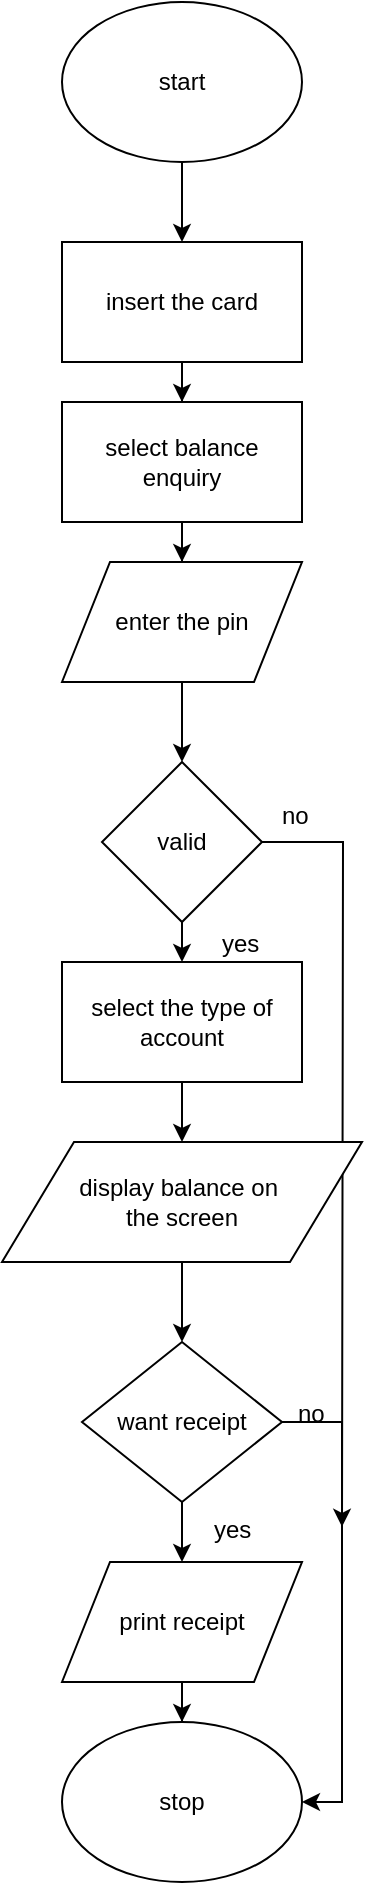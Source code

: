 <mxfile version="12.1.3" type="device" pages="1"><diagram id="_j0dfWXP8miGqVbMfHKq" name="Page-1"><mxGraphModel dx="1024" dy="588" grid="1" gridSize="10" guides="1" tooltips="1" connect="1" arrows="1" fold="1" page="1" pageScale="1" pageWidth="827" pageHeight="1169" math="0" shadow="0"><root><mxCell id="0"/><mxCell id="1" parent="0"/><mxCell id="ZDawhTejd2EbBybJEJpi-13" style="edgeStyle=orthogonalEdgeStyle;rounded=0;orthogonalLoop=1;jettySize=auto;html=1;exitX=0.5;exitY=1;exitDx=0;exitDy=0;entryX=0.5;entryY=0;entryDx=0;entryDy=0;" edge="1" parent="1" source="ZDawhTejd2EbBybJEJpi-1" target="ZDawhTejd2EbBybJEJpi-2"><mxGeometry relative="1" as="geometry"/></mxCell><mxCell id="ZDawhTejd2EbBybJEJpi-1" value="start" style="ellipse;whiteSpace=wrap;html=1;" vertex="1" parent="1"><mxGeometry x="330" y="20" width="120" height="80" as="geometry"/></mxCell><mxCell id="ZDawhTejd2EbBybJEJpi-14" style="edgeStyle=orthogonalEdgeStyle;rounded=0;orthogonalLoop=1;jettySize=auto;html=1;exitX=0.5;exitY=1;exitDx=0;exitDy=0;" edge="1" parent="1" source="ZDawhTejd2EbBybJEJpi-2" target="ZDawhTejd2EbBybJEJpi-3"><mxGeometry relative="1" as="geometry"/></mxCell><mxCell id="ZDawhTejd2EbBybJEJpi-2" value="insert the card" style="rounded=0;whiteSpace=wrap;html=1;" vertex="1" parent="1"><mxGeometry x="330" y="140" width="120" height="60" as="geometry"/></mxCell><mxCell id="ZDawhTejd2EbBybJEJpi-15" style="edgeStyle=orthogonalEdgeStyle;rounded=0;orthogonalLoop=1;jettySize=auto;html=1;exitX=0.5;exitY=1;exitDx=0;exitDy=0;" edge="1" parent="1" source="ZDawhTejd2EbBybJEJpi-3" target="ZDawhTejd2EbBybJEJpi-6"><mxGeometry relative="1" as="geometry"/></mxCell><mxCell id="ZDawhTejd2EbBybJEJpi-3" value="select balance enquiry" style="rounded=0;whiteSpace=wrap;html=1;" vertex="1" parent="1"><mxGeometry x="330" y="220" width="120" height="60" as="geometry"/></mxCell><mxCell id="ZDawhTejd2EbBybJEJpi-16" style="edgeStyle=orthogonalEdgeStyle;rounded=0;orthogonalLoop=1;jettySize=auto;html=1;exitX=0.5;exitY=1;exitDx=0;exitDy=0;entryX=0.5;entryY=0;entryDx=0;entryDy=0;" edge="1" parent="1" source="ZDawhTejd2EbBybJEJpi-6" target="ZDawhTejd2EbBybJEJpi-7"><mxGeometry relative="1" as="geometry"/></mxCell><mxCell id="ZDawhTejd2EbBybJEJpi-6" value="enter the pin" style="shape=parallelogram;perimeter=parallelogramPerimeter;whiteSpace=wrap;html=1;" vertex="1" parent="1"><mxGeometry x="330" y="300" width="120" height="60" as="geometry"/></mxCell><mxCell id="ZDawhTejd2EbBybJEJpi-17" style="edgeStyle=orthogonalEdgeStyle;rounded=0;orthogonalLoop=1;jettySize=auto;html=1;exitX=0.5;exitY=1;exitDx=0;exitDy=0;entryX=0.5;entryY=0;entryDx=0;entryDy=0;" edge="1" parent="1" source="ZDawhTejd2EbBybJEJpi-7" target="ZDawhTejd2EbBybJEJpi-8"><mxGeometry relative="1" as="geometry"/></mxCell><mxCell id="ZDawhTejd2EbBybJEJpi-27" style="edgeStyle=orthogonalEdgeStyle;rounded=0;orthogonalLoop=1;jettySize=auto;html=1;exitX=1;exitY=0.5;exitDx=0;exitDy=0;" edge="1" parent="1" source="ZDawhTejd2EbBybJEJpi-7"><mxGeometry relative="1" as="geometry"><mxPoint x="470" y="782.4" as="targetPoint"/></mxGeometry></mxCell><mxCell id="ZDawhTejd2EbBybJEJpi-7" value="valid" style="rhombus;whiteSpace=wrap;html=1;" vertex="1" parent="1"><mxGeometry x="350" y="400" width="80" height="80" as="geometry"/></mxCell><mxCell id="ZDawhTejd2EbBybJEJpi-19" style="edgeStyle=orthogonalEdgeStyle;rounded=0;orthogonalLoop=1;jettySize=auto;html=1;exitX=0.5;exitY=1;exitDx=0;exitDy=0;" edge="1" parent="1" source="ZDawhTejd2EbBybJEJpi-8" target="ZDawhTejd2EbBybJEJpi-9"><mxGeometry relative="1" as="geometry"/></mxCell><mxCell id="ZDawhTejd2EbBybJEJpi-8" value="select the type of account" style="rounded=0;whiteSpace=wrap;html=1;" vertex="1" parent="1"><mxGeometry x="330" y="500" width="120" height="60" as="geometry"/></mxCell><mxCell id="ZDawhTejd2EbBybJEJpi-20" style="edgeStyle=orthogonalEdgeStyle;rounded=0;orthogonalLoop=1;jettySize=auto;html=1;exitX=0.5;exitY=1;exitDx=0;exitDy=0;" edge="1" parent="1" source="ZDawhTejd2EbBybJEJpi-9" target="ZDawhTejd2EbBybJEJpi-10"><mxGeometry relative="1" as="geometry"/></mxCell><mxCell id="ZDawhTejd2EbBybJEJpi-9" value="display balance on&amp;nbsp;&lt;br&gt;the screen" style="shape=parallelogram;perimeter=parallelogramPerimeter;whiteSpace=wrap;html=1;" vertex="1" parent="1"><mxGeometry x="300" y="590" width="180" height="60" as="geometry"/></mxCell><mxCell id="ZDawhTejd2EbBybJEJpi-21" style="edgeStyle=orthogonalEdgeStyle;rounded=0;orthogonalLoop=1;jettySize=auto;html=1;exitX=0.5;exitY=1;exitDx=0;exitDy=0;entryX=0.5;entryY=0;entryDx=0;entryDy=0;" edge="1" parent="1" source="ZDawhTejd2EbBybJEJpi-10" target="ZDawhTejd2EbBybJEJpi-11"><mxGeometry relative="1" as="geometry"/></mxCell><mxCell id="ZDawhTejd2EbBybJEJpi-24" style="edgeStyle=orthogonalEdgeStyle;rounded=0;orthogonalLoop=1;jettySize=auto;html=1;exitX=1;exitY=0.5;exitDx=0;exitDy=0;entryX=1;entryY=0.5;entryDx=0;entryDy=0;" edge="1" parent="1" source="ZDawhTejd2EbBybJEJpi-10" target="ZDawhTejd2EbBybJEJpi-12"><mxGeometry relative="1" as="geometry"/></mxCell><mxCell id="ZDawhTejd2EbBybJEJpi-10" value="want receipt" style="rhombus;whiteSpace=wrap;html=1;" vertex="1" parent="1"><mxGeometry x="340" y="690" width="100" height="80" as="geometry"/></mxCell><mxCell id="ZDawhTejd2EbBybJEJpi-22" style="edgeStyle=orthogonalEdgeStyle;rounded=0;orthogonalLoop=1;jettySize=auto;html=1;exitX=0.5;exitY=1;exitDx=0;exitDy=0;" edge="1" parent="1" source="ZDawhTejd2EbBybJEJpi-11" target="ZDawhTejd2EbBybJEJpi-12"><mxGeometry relative="1" as="geometry"/></mxCell><mxCell id="ZDawhTejd2EbBybJEJpi-11" value="print receipt" style="shape=parallelogram;perimeter=parallelogramPerimeter;whiteSpace=wrap;html=1;" vertex="1" parent="1"><mxGeometry x="330" y="800" width="120" height="60" as="geometry"/></mxCell><mxCell id="ZDawhTejd2EbBybJEJpi-12" value="stop" style="ellipse;whiteSpace=wrap;html=1;" vertex="1" parent="1"><mxGeometry x="330" y="880" width="120" height="80" as="geometry"/></mxCell><mxCell id="ZDawhTejd2EbBybJEJpi-18" value="yes" style="text;html=1;resizable=0;points=[];autosize=1;align=left;verticalAlign=top;spacingTop=-4;" vertex="1" parent="1"><mxGeometry x="408" y="481" width="30" height="20" as="geometry"/></mxCell><mxCell id="ZDawhTejd2EbBybJEJpi-23" value="yes" style="text;html=1;resizable=0;points=[];autosize=1;align=left;verticalAlign=top;spacingTop=-4;" vertex="1" parent="1"><mxGeometry x="404" y="774" width="30" height="20" as="geometry"/></mxCell><mxCell id="ZDawhTejd2EbBybJEJpi-25" value="no" style="text;html=1;resizable=0;points=[];autosize=1;align=left;verticalAlign=top;spacingTop=-4;" vertex="1" parent="1"><mxGeometry x="446" y="716" width="30" height="20" as="geometry"/></mxCell><mxCell id="ZDawhTejd2EbBybJEJpi-28" value="no" style="text;html=1;resizable=0;points=[];autosize=1;align=left;verticalAlign=top;spacingTop=-4;" vertex="1" parent="1"><mxGeometry x="438" y="417" width="30" height="20" as="geometry"/></mxCell></root></mxGraphModel></diagram></mxfile>